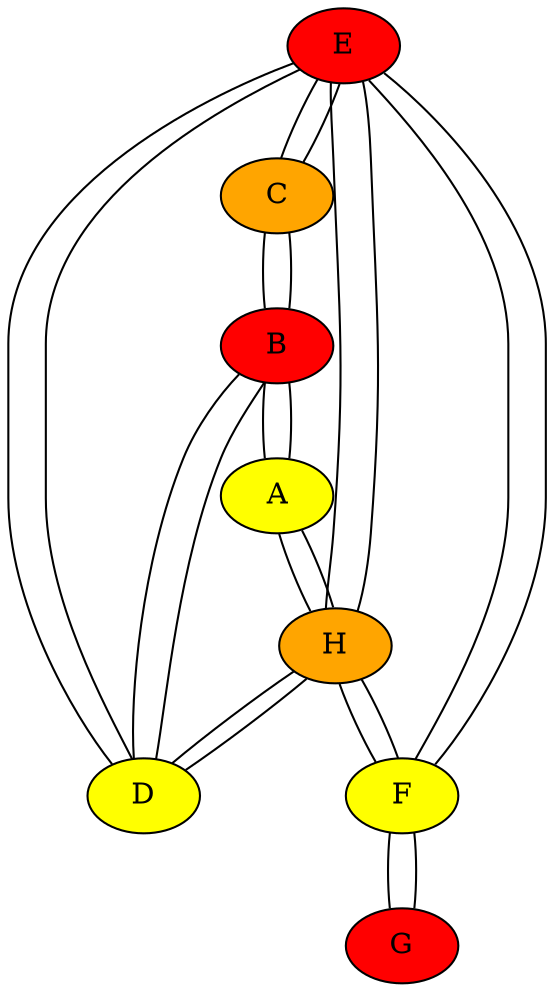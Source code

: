 graph Z {"E"--"C";
"E"--"D";
"E"--"F";
"E"--"H";
"H"--"A";
"H"--"D";
"H"--"E";
"H"--"F";
"B"--"A";
"B"--"C";
"B"--"D";
"D"--"B";
"D"--"E";
"D"--"H";
"F"--"E";
"F"--"G";
"F"--"H";
"A"--"B";
"A"--"H";
"C"--"B";
"C"--"E";
"G"--"F";
"E" [fillcolor=red, style=filled];
"H" [fillcolor=orange, style=filled];
"B" [fillcolor=red, style=filled];
"D" [fillcolor=yellow, style=filled];
"F" [fillcolor=yellow, style=filled];
"A" [fillcolor=yellow, style=filled];
"C" [fillcolor=orange, style=filled];
"G" [fillcolor=red, style=filled];
}